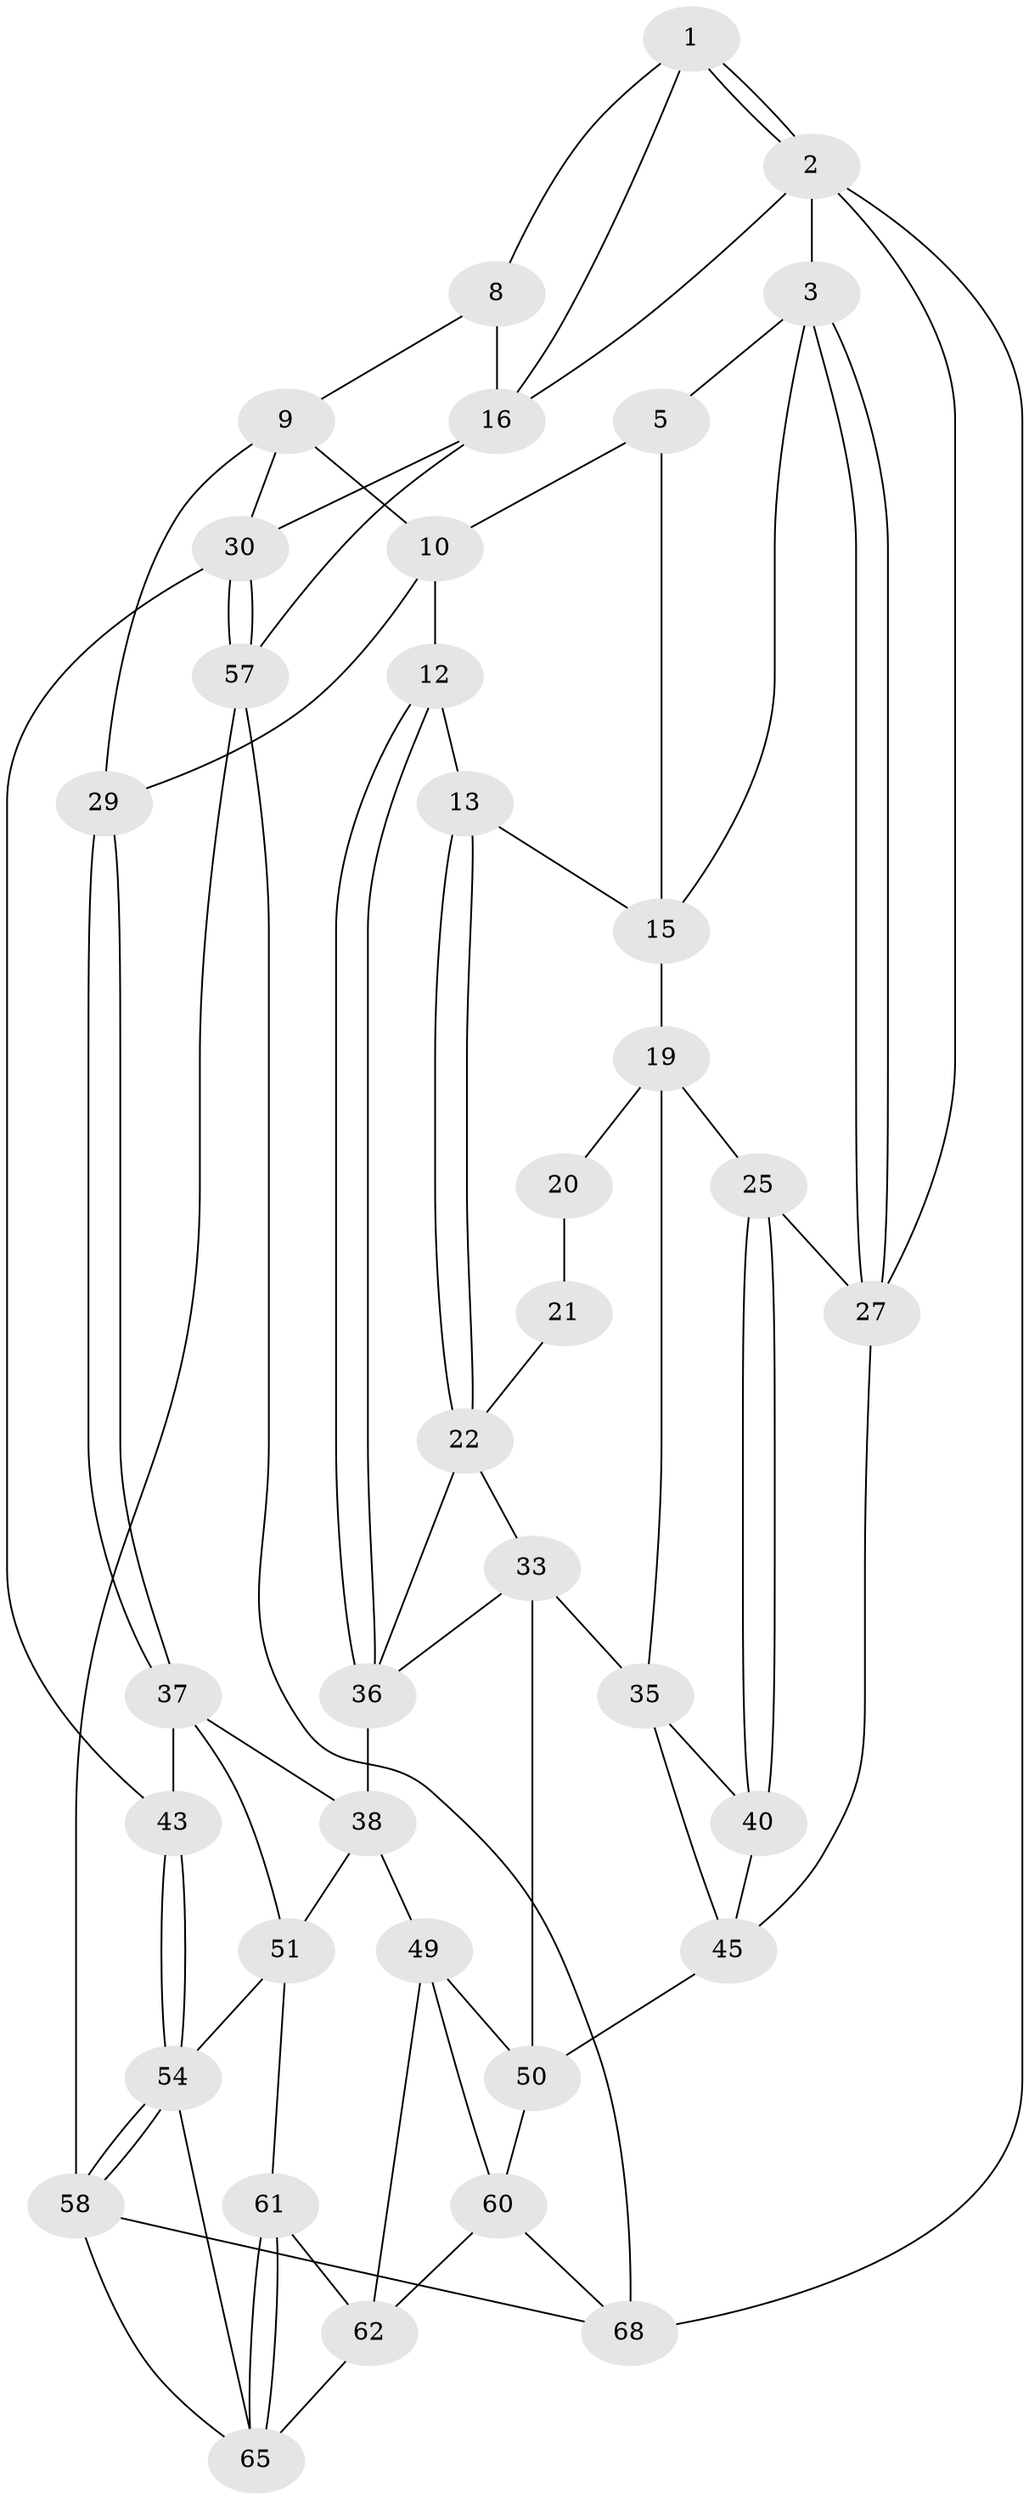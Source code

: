 // Generated by graph-tools (version 1.1) at 2025/52/02/27/25 19:52:42]
// undirected, 38 vertices, 80 edges
graph export_dot {
graph [start="1"]
  node [color=gray90,style=filled];
  1 [pos="+0.4842979593474255+0",super="+7"];
  2 [pos="+0+0",super="+47"];
  3 [pos="+0+0",super="+4"];
  5 [pos="+0.4736750214125684+0",super="+6"];
  8 [pos="+0.8326884033926159+0.10202246854654501"];
  9 [pos="+0.7355795766755763+0.1917004827132389",super="+28"];
  10 [pos="+0.6528464176965196+0.16872296189470737",super="+11"];
  12 [pos="+0.5354623739667834+0.2824392836268658"];
  13 [pos="+0.461719412830318+0.2740175901581875",super="+14"];
  15 [pos="+0.3770117036590313+0.11443707276537511",super="+18"];
  16 [pos="+1+0",super="+17"];
  19 [pos="+0.20371217150172016+0.26478495872044383",super="+24"];
  20 [pos="+0.22041868514163324+0.26929705274161125"];
  21 [pos="+0.3649279547518826+0.14527158878501686",super="+23"];
  22 [pos="+0.34838924101569374+0.35648537713251455",super="+32"];
  25 [pos="+0.12040349071304492+0.3990377259450222",super="+26"];
  27 [pos="+0+0.13437282272418613",super="+46"];
  29 [pos="+0.6153240074417006+0.3892819558566387"];
  30 [pos="+1+0.4815867761571142",super="+31"];
  33 [pos="+0.3306461021580371+0.48250493688182744",super="+34"];
  35 [pos="+0.24586998270580024+0.5176681527514108",super="+41"];
  36 [pos="+0.5013507862370981+0.41580248866420666",super="+39"];
  37 [pos="+0.6061491452779167+0.48393045822515596",super="+44"];
  38 [pos="+0.5557824948194868+0.4824856241162957",super="+48"];
  40 [pos="+0.054273958192935824+0.4691973530396286",super="+42"];
  43 [pos="+0.9486573256960439+0.49087744711267295"];
  45 [pos="+0+0.7028223876548555",super="+53"];
  49 [pos="+0.3796411846703417+0.6098236931797463",super="+59"];
  50 [pos="+0.337133087116165+0.5731012959153521",super="+52"];
  51 [pos="+0.5858256807909421+0.6803934016880633",super="+56"];
  54 [pos="+0.8363350685060068+0.6440869750260331",super="+55"];
  57 [pos="+1+0.8392455440150756"];
  58 [pos="+0.8281659587357532+0.898684007892273",super="+67"];
  60 [pos="+0.24799558947674596+0.8744652848664098",super="+64"];
  61 [pos="+0.4667127662944622+0.7886328158671734"];
  62 [pos="+0.41034647867100105+0.7379451571263251",super="+63"];
  65 [pos="+0.47813661181155837+0.8841184481774591",super="+66"];
  68 [pos="+0.17374154757429291+1",super="+69"];
  1 -- 2;
  1 -- 2;
  1 -- 8;
  1 -- 16;
  2 -- 3;
  2 -- 16;
  2 -- 68 [weight=2];
  2 -- 27;
  3 -- 27;
  3 -- 27;
  3 -- 5;
  3 -- 15;
  5 -- 15;
  5 -- 10;
  8 -- 9;
  8 -- 16;
  9 -- 10;
  9 -- 29;
  9 -- 30;
  10 -- 12;
  10 -- 29;
  12 -- 13;
  12 -- 36;
  12 -- 36;
  13 -- 22;
  13 -- 22;
  13 -- 15;
  15 -- 19;
  16 -- 57;
  16 -- 30;
  19 -- 20;
  19 -- 25;
  19 -- 35;
  20 -- 21 [weight=2];
  21 -- 22;
  22 -- 33;
  22 -- 36;
  25 -- 40 [weight=2];
  25 -- 40;
  25 -- 27;
  27 -- 45;
  29 -- 37;
  29 -- 37;
  30 -- 57;
  30 -- 57;
  30 -- 43;
  33 -- 50;
  33 -- 35;
  33 -- 36;
  35 -- 40;
  35 -- 45;
  36 -- 38;
  37 -- 38;
  37 -- 51;
  37 -- 43;
  38 -- 49;
  38 -- 51;
  40 -- 45;
  43 -- 54;
  43 -- 54;
  45 -- 50;
  49 -- 50;
  49 -- 60;
  49 -- 62;
  50 -- 60;
  51 -- 61;
  51 -- 54;
  54 -- 58;
  54 -- 58;
  54 -- 65;
  57 -- 58;
  57 -- 68;
  58 -- 65;
  58 -- 68;
  60 -- 68;
  60 -- 62;
  61 -- 62;
  61 -- 65;
  61 -- 65;
  62 -- 65;
}
